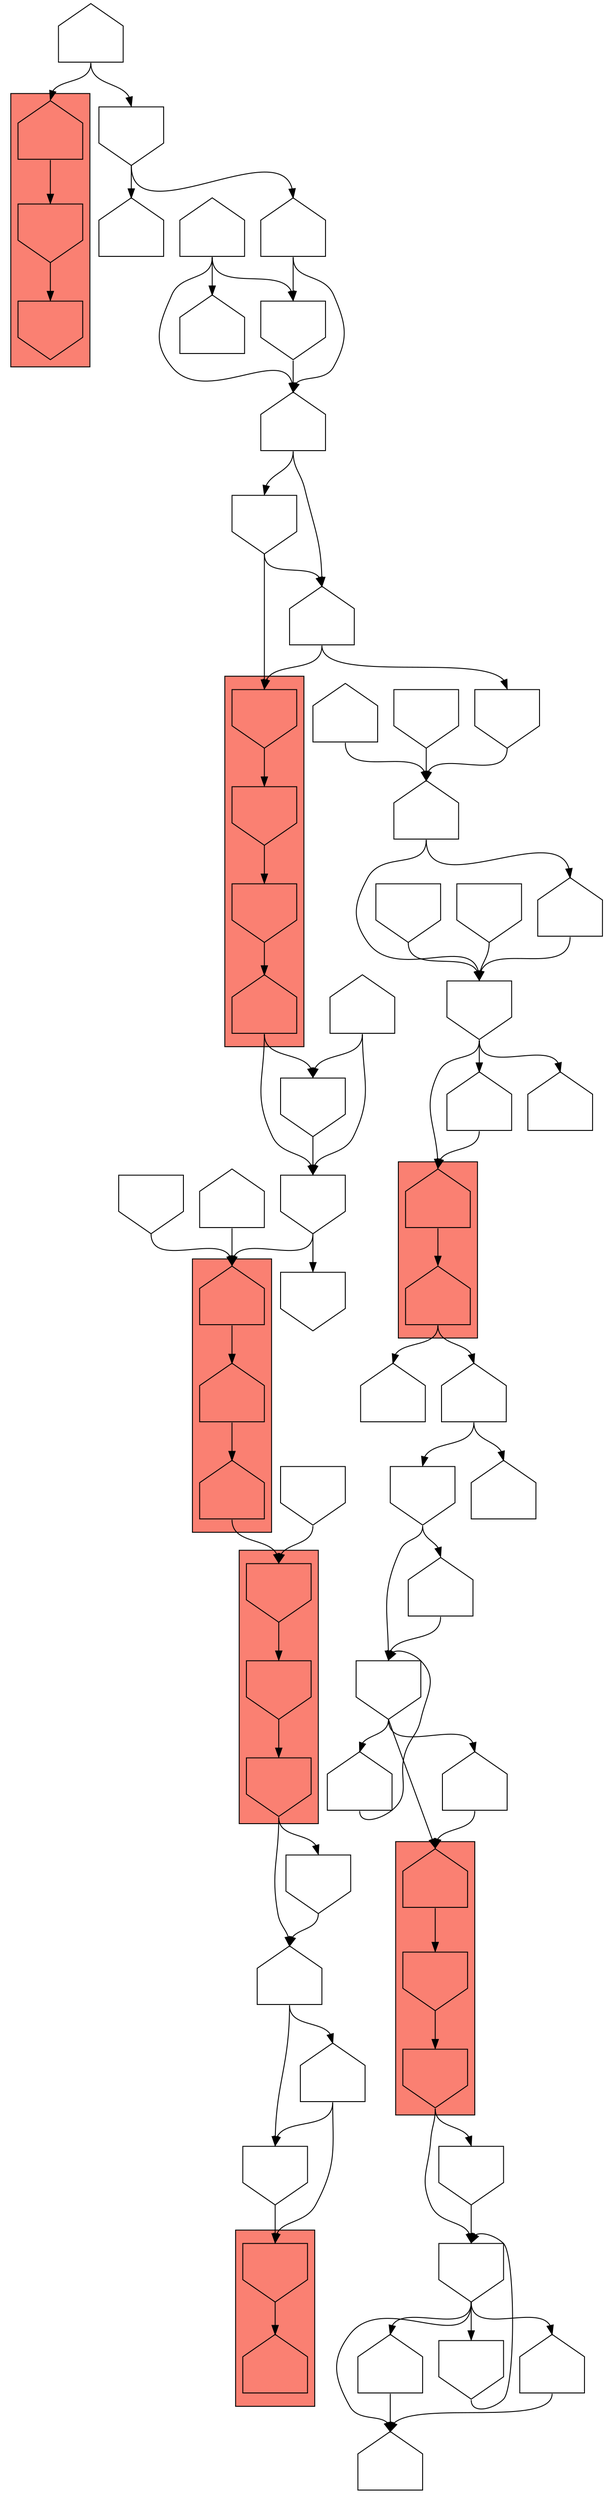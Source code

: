 digraph asm {
	edge [headport=n,tailport=s];
subgraph cluster_C4593_2587_5121 {
	4593 [label="",height=1,width=1,shape=house];
	2587 [label="",height=1,width=1,shape=invhouse];
	5121 [label="",height=1,width=1,shape=invhouse];
	style=filled;
	fillcolor=salmon;
}
subgraph cluster_C3207_7629_6341_1563 {
	3207 [label="",height=1,width=1,shape=invhouse];
	7629 [label="",height=1,width=1,shape=invhouse];
	6341 [label="",height=1,width=1,shape=invhouse];
	1563 [label="",height=1,width=1,shape=house];
	style=filled;
	fillcolor=salmon;
}
subgraph cluster_C20896_10907_21565 {
	20896 [label="",height=1,width=1,shape=house];
	10907 [label="",height=1,width=1,shape=house];
	21565 [label="",height=1,width=1,shape=house];
	style=filled;
	fillcolor=salmon;
}
subgraph cluster_C3752_11875_4278 {
	3752 [label="",height=1,width=1,shape=invhouse];
	11875 [label="",height=1,width=1,shape=invhouse];
	4278 [label="",height=1,width=1,shape=invhouse];
	style=filled;
	fillcolor=salmon;
}
subgraph cluster_C3708_18019 {
	3708 [label="",height=1,width=1,shape=invhouse];
	18019 [label="",height=1,width=1,shape=house];
	style=filled;
	fillcolor=salmon;
}
subgraph cluster_C1811_6879 {
	1811 [label="",height=1,width=1,shape=house];
	6879 [label="",height=1,width=1,shape=house];
	style=filled;
	fillcolor=salmon;
}
subgraph cluster_C15543_1120_3677 {
	15543 [label="",height=1,width=1,shape=house];
	1120 [label="",height=1,width=1,shape=invhouse];
	3677 [label="",height=1,width=1,shape=invhouse];
	style=filled;
	fillcolor=salmon;
}
	10444 [label="",height=1,width=1,shape=house];
	19832 [label="",height=1,width=1,shape=invhouse];
	20602 [label="",height=1,width=1,shape=house];
	21000 [label="",height=1,width=1,shape=house];
	5411 [label="",height=1,width=1,shape=house];
	6416 [label="",height=1,width=1,shape=house];
	11209 [label="",height=1,width=1,shape=invhouse];
	11892 [label="",height=1,width=1,shape=invhouse];
	8968 [label="",height=1,width=1,shape=invhouse];
	13503 [label="",height=1,width=1,shape=invhouse];
	20181 [label="",height=1,width=1,shape=house];
	8379 [label="",height=1,width=1,shape=house];
	9867 [label="",height=1,width=1,shape=invhouse];
	13107 [label="",height=1,width=1,shape=invhouse];
	7870 [label="",height=1,width=1,shape=invhouse];
	18250 [label="",height=1,width=1,shape=house];
	17502 [label="",height=1,width=1,shape=house];
	13110 [label="",height=1,width=1,shape=invhouse];
	7539 [label="",height=1,width=1,shape=invhouse];
	20297 [label="",height=1,width=1,shape=house];
	10586 [label="",height=1,width=1,shape=house];
	19672 [label="",height=1,width=1,shape=invhouse];
	1401 [label="",height=1,width=1,shape=house];
	4573 [label="",height=1,width=1,shape=invhouse];
	16784 [label="",height=1,width=1,shape=house];
	19580 [label="",height=1,width=1,shape=invhouse];
	12426 [label="",height=1,width=1,shape=house];
	178 [label="",height=1,width=1,shape=invhouse];
	5612 [label="",height=1,width=1,shape=house];
	8333 [label="",height=1,width=1,shape=house];
	14272 [label="",height=1,width=1,shape=house];
	6892 [label="",height=1,width=1,shape=invhouse];
	9504 [label="",height=1,width=1,shape=invhouse];
	15832 [label="",height=1,width=1,shape=house];
	12144 [label="",height=1,width=1,shape=house];
	17335 [label="",height=1,width=1,shape=house];
	9934 [label="",height=1,width=1,shape=house];
	13529 [label="",height=1,width=1,shape=house];
	10236 [label="",height=1,width=1,shape=invhouse];
	10591 [label="",height=1,width=1,shape=invhouse];
	15848 [label="",height=1,width=1,shape=house];
	17040 [label="",height=1,width=1,shape=invhouse];
	4998 [label="",height=1,width=1,shape=house];
	2609 [label="",height=1,width=1,shape=house];
	16929 [label="",height=1,width=1,shape=invhouse];
	4593 -> 2587
	2587 -> 5121
	10444 -> 4593
	10444 -> 19832
	19832 -> 20602
	19832 -> 21000
	21000 -> 5411
	21000 -> 16929
	5411 -> 6416
	5411 -> 13110
	6416 -> 3207
	6416 -> 7539
	3207 -> 7629
	7629 -> 6341
	6341 -> 1563
	1563 -> 11209
	1563 -> 11892
	11209 -> 11892
	11892 -> 8968
	11892 -> 20896
	20896 -> 10907
	10907 -> 21565
	21565 -> 3752
	3752 -> 11875
	11875 -> 4278
	4278 -> 13503
	4278 -> 20181
	13503 -> 20181
	20181 -> 8379
	20181 -> 9867
	8379 -> 3708
	8379 -> 9867
	3708 -> 18019
	9867 -> 3708
	13107 -> 3752
	7870 -> 20896
	18250 -> 20896
	17502 -> 11209
	17502 -> 11892
	13110 -> 3207
	13110 -> 6416
	7539 -> 20297
	20297 -> 10586
	20297 -> 19672
	10586 -> 19672
	19672 -> 1811
	19672 -> 9934
	19672 -> 13529
	1811 -> 6879
	6879 -> 1401
	6879 -> 17335
	1401 -> 4573
	1401 -> 12144
	4573 -> 16784
	4573 -> 19580
	16784 -> 19580
	19580 -> 12426
	19580 -> 15543
	19580 -> 15832
	12426 -> 19580
	15543 -> 1120
	1120 -> 3677
	3677 -> 178
	3677 -> 9504
	178 -> 5612
	178 -> 6892
	178 -> 8333
	178 -> 14272
	8333 -> 5612
	14272 -> 5612
	6892 -> 178
	9504 -> 178
	15832 -> 15543
	9934 -> 1811
	10236 -> 19672
	10591 -> 19672
	15848 -> 20297
	17040 -> 20297
	4998 -> 2609
	4998 -> 5411
	4998 -> 16929
	16929 -> 5411
}